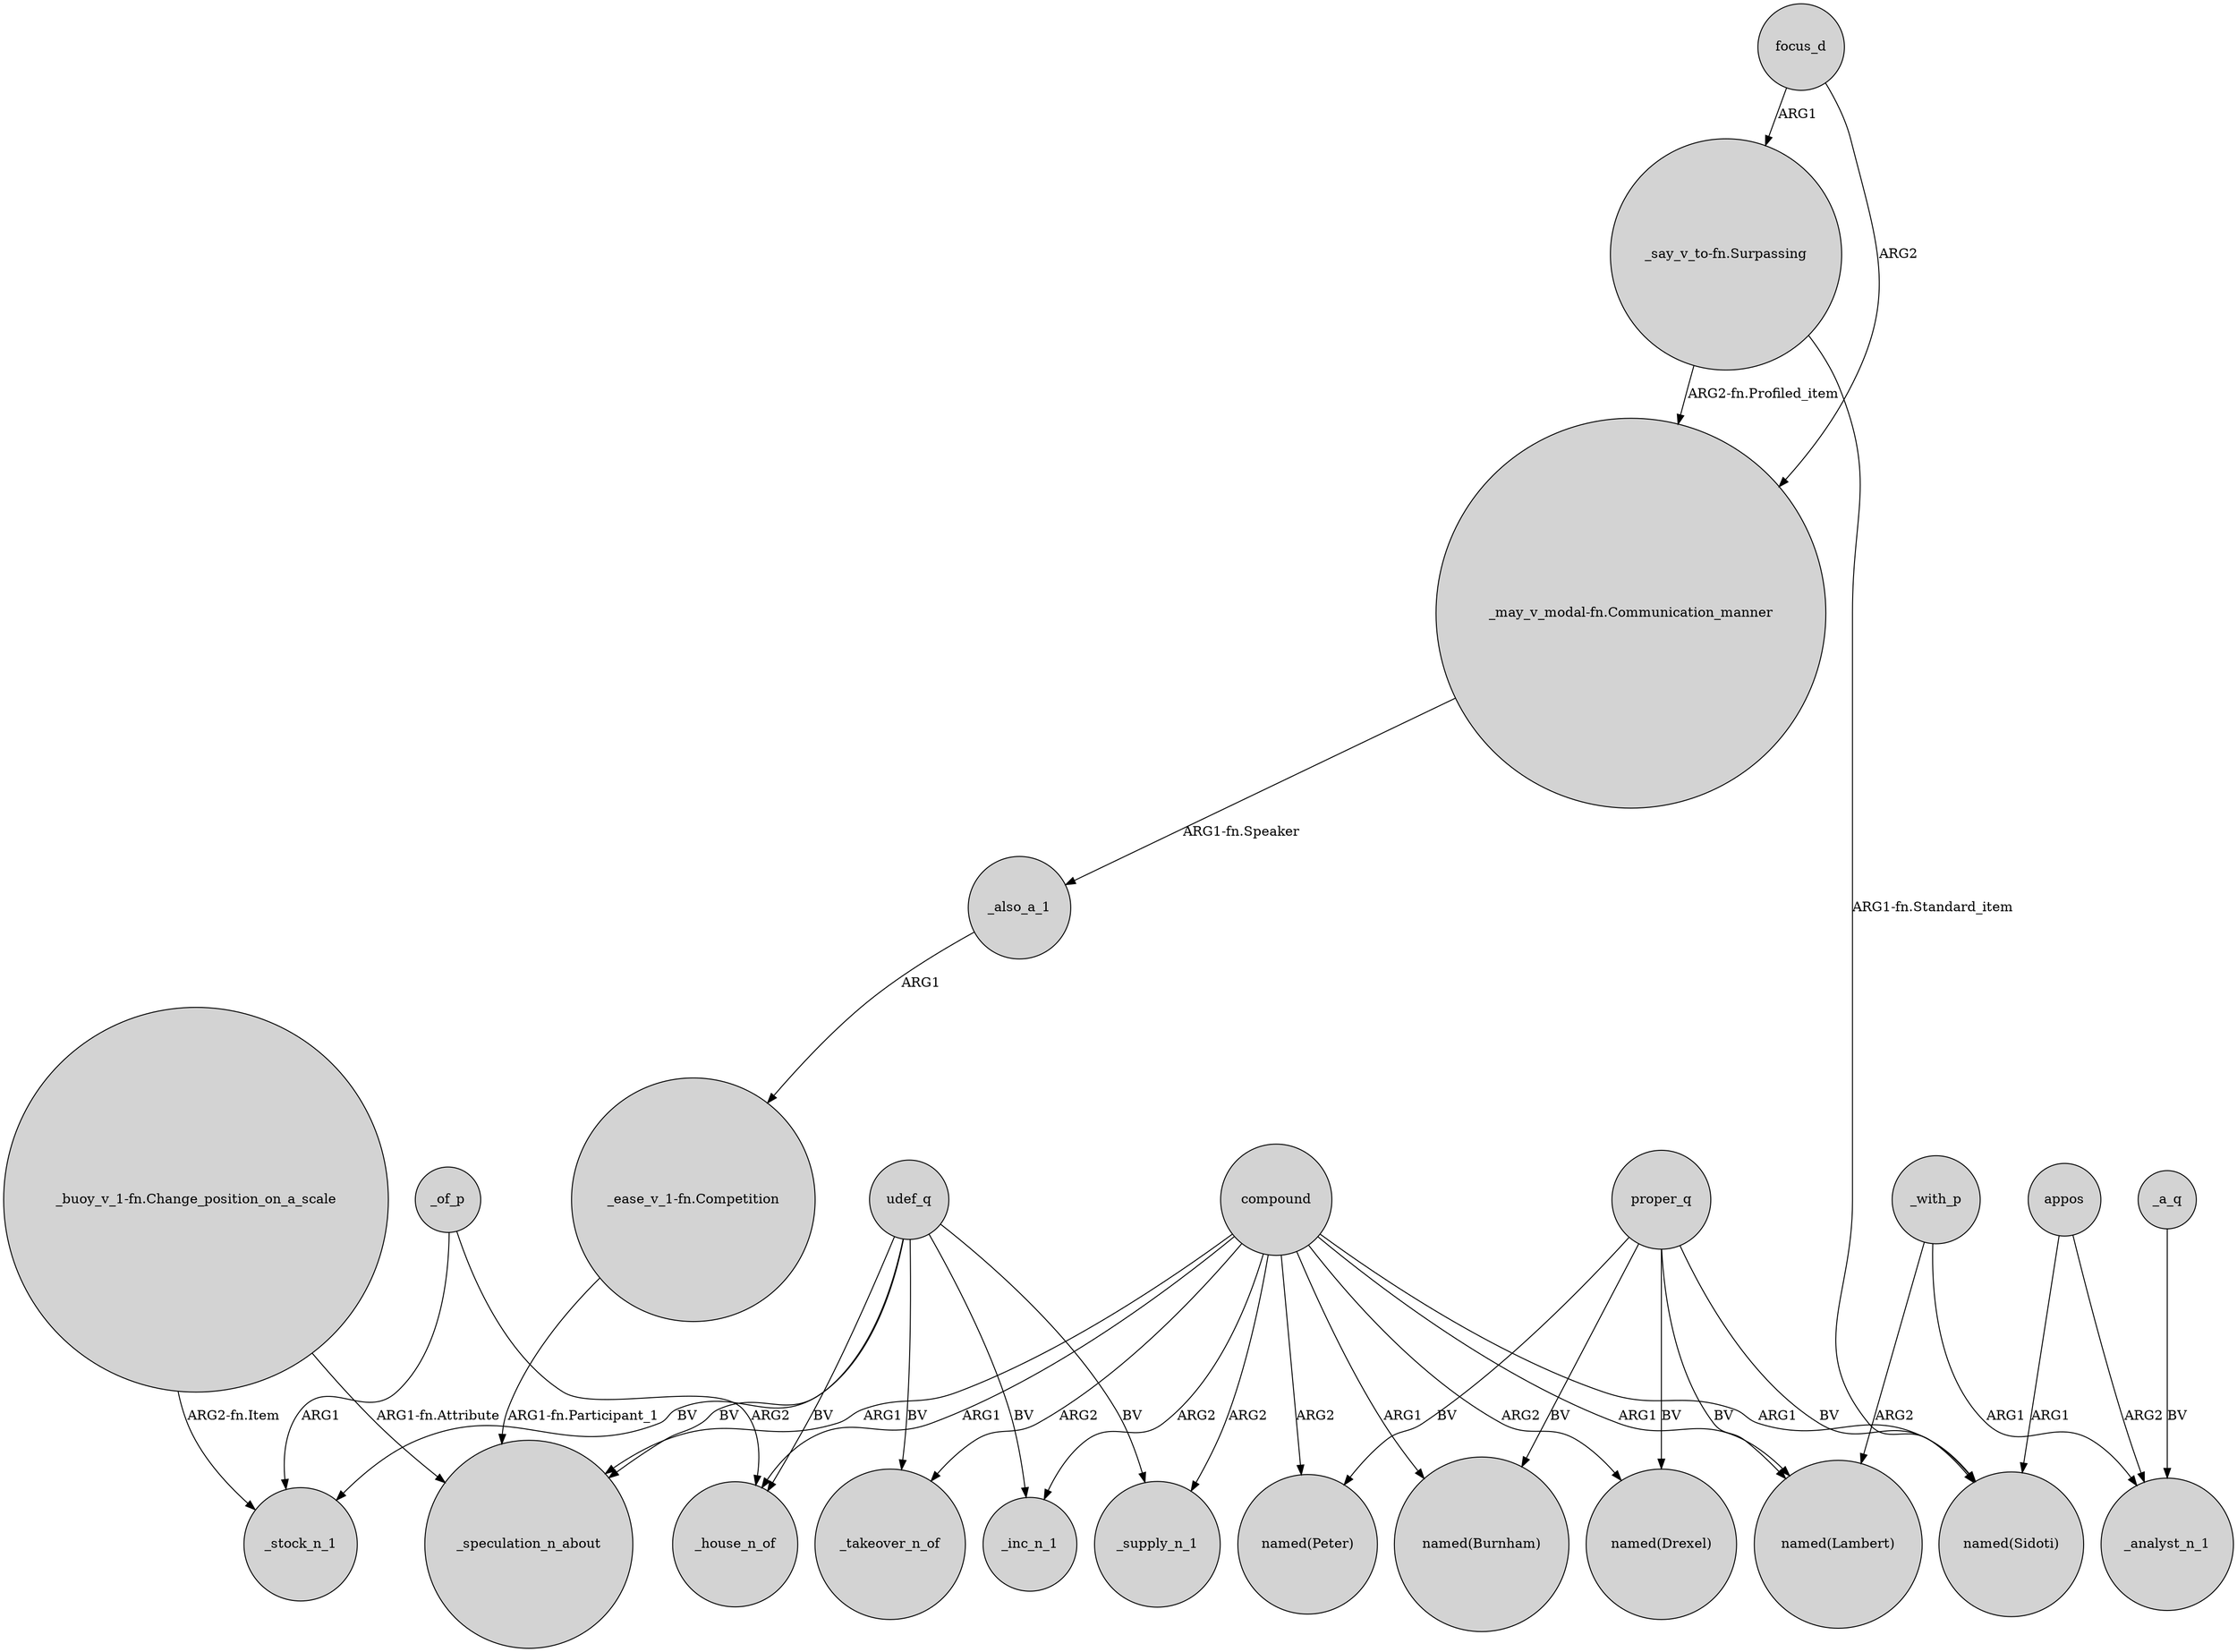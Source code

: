 digraph {
	node [shape=circle style=filled]
	compound -> _house_n_of [label=ARG1]
	"_say_v_to-fn.Surpassing" -> "named(Sidoti)" [label="ARG1-fn.Standard_item"]
	compound -> "named(Burnham)" [label=ARG1]
	proper_q -> "named(Peter)" [label=BV]
	"_buoy_v_1-fn.Change_position_on_a_scale" -> _speculation_n_about [label="ARG1-fn.Attribute"]
	udef_q -> _speculation_n_about [label=BV]
	_with_p -> _analyst_n_1 [label=ARG1]
	compound -> _speculation_n_about [label=ARG1]
	_with_p -> "named(Lambert)" [label=ARG2]
	focus_d -> "_may_v_modal-fn.Communication_manner" [label=ARG2]
	proper_q -> "named(Drexel)" [label=BV]
	udef_q -> _supply_n_1 [label=BV]
	proper_q -> "named(Burnham)" [label=BV]
	_a_q -> _analyst_n_1 [label=BV]
	"_ease_v_1-fn.Competition" -> _speculation_n_about [label="ARG1-fn.Participant_1"]
	proper_q -> "named(Sidoti)" [label=BV]
	udef_q -> _takeover_n_of [label=BV]
	udef_q -> _inc_n_1 [label=BV]
	udef_q -> _stock_n_1 [label=BV]
	_also_a_1 -> "_ease_v_1-fn.Competition" [label=ARG1]
	compound -> "named(Peter)" [label=ARG2]
	compound -> _inc_n_1 [label=ARG2]
	_of_p -> _house_n_of [label=ARG2]
	"_may_v_modal-fn.Communication_manner" -> _also_a_1 [label="ARG1-fn.Speaker"]
	appos -> _analyst_n_1 [label=ARG2]
	proper_q -> "named(Lambert)" [label=BV]
	udef_q -> _house_n_of [label=BV]
	compound -> "named(Lambert)" [label=ARG1]
	"_buoy_v_1-fn.Change_position_on_a_scale" -> _stock_n_1 [label="ARG2-fn.Item"]
	focus_d -> "_say_v_to-fn.Surpassing" [label=ARG1]
	compound -> "named(Drexel)" [label=ARG2]
	appos -> "named(Sidoti)" [label=ARG1]
	compound -> "named(Sidoti)" [label=ARG1]
	_of_p -> _stock_n_1 [label=ARG1]
	compound -> _supply_n_1 [label=ARG2]
	compound -> _takeover_n_of [label=ARG2]
	"_say_v_to-fn.Surpassing" -> "_may_v_modal-fn.Communication_manner" [label="ARG2-fn.Profiled_item"]
}
